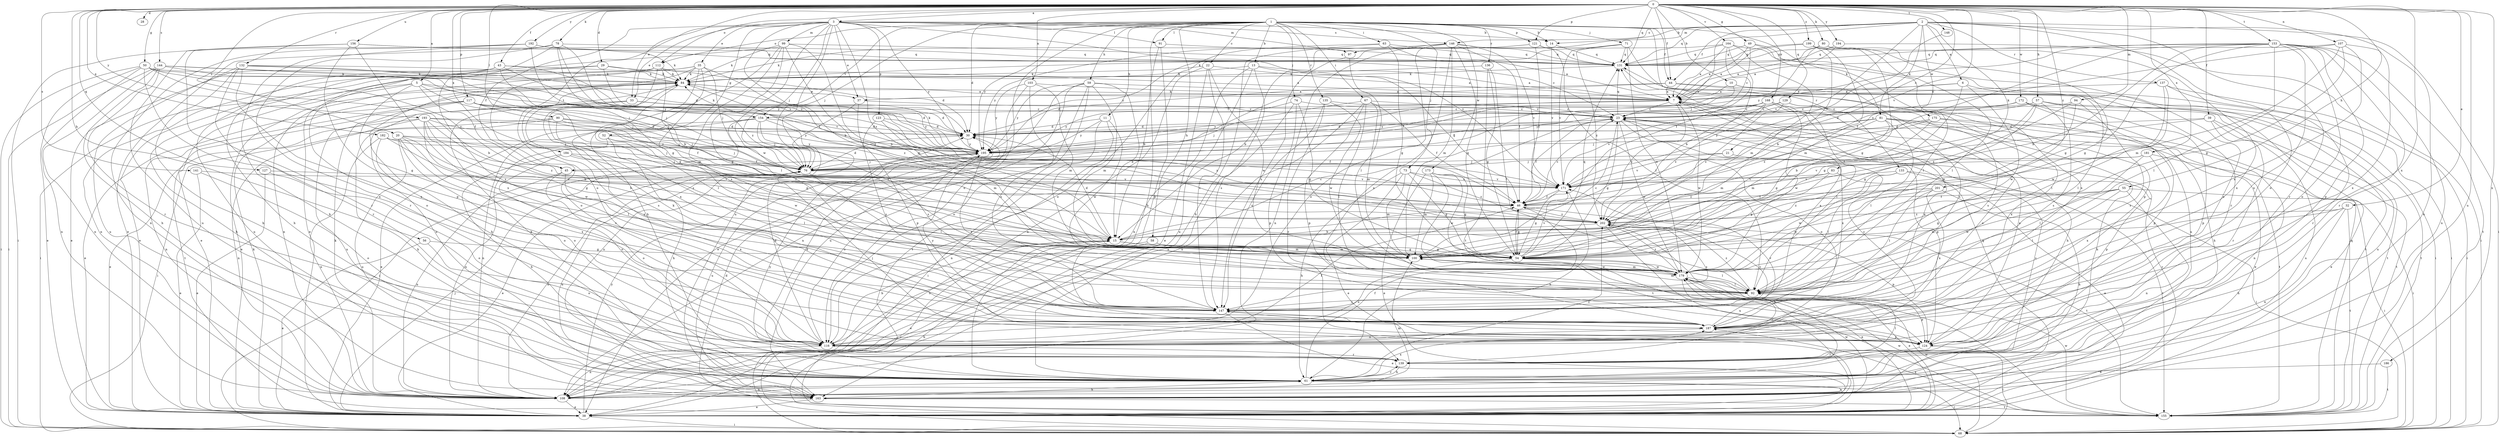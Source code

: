 strict digraph  {
0;
1;
2;
3;
5;
6;
7;
10;
11;
13;
14;
15;
20;
21;
22;
23;
28;
29;
30;
32;
33;
35;
37;
38;
39;
43;
44;
45;
46;
49;
50;
52;
54;
55;
56;
57;
58;
59;
61;
63;
67;
68;
71;
73;
74;
76;
78;
80;
81;
83;
84;
90;
91;
92;
94;
97;
99;
100;
103;
107;
108;
112;
116;
117;
121;
123;
124;
127;
129;
131;
132;
133;
135;
136;
137;
139;
141;
144;
146;
147;
148;
153;
154;
155;
156;
163;
164;
168;
171;
172;
173;
175;
179;
181;
182;
184;
186;
187;
192;
193;
194;
195;
199;
201;
202;
0 -> 3  [label=a];
0 -> 5  [label=a];
0 -> 10  [label=b];
0 -> 20  [label=c];
0 -> 21  [label=c];
0 -> 28  [label=d];
0 -> 29  [label=d];
0 -> 32  [label=e];
0 -> 33  [label=e];
0 -> 39  [label=f];
0 -> 43  [label=f];
0 -> 44  [label=f];
0 -> 49  [label=g];
0 -> 50  [label=g];
0 -> 55  [label=h];
0 -> 56  [label=h];
0 -> 57  [label=h];
0 -> 78  [label=k];
0 -> 80  [label=k];
0 -> 90  [label=l];
0 -> 94  [label=m];
0 -> 103  [label=n];
0 -> 107  [label=n];
0 -> 112  [label=o];
0 -> 117  [label=p];
0 -> 121  [label=p];
0 -> 127  [label=q];
0 -> 129  [label=q];
0 -> 131  [label=q];
0 -> 132  [label=r];
0 -> 141  [label=s];
0 -> 144  [label=s];
0 -> 148  [label=t];
0 -> 153  [label=t];
0 -> 156  [label=u];
0 -> 163  [label=u];
0 -> 164  [label=v];
0 -> 168  [label=v];
0 -> 171  [label=v];
0 -> 172  [label=w];
0 -> 181  [label=x];
0 -> 182  [label=x];
0 -> 184  [label=x];
0 -> 186  [label=x];
0 -> 187  [label=x];
0 -> 192  [label=y];
0 -> 193  [label=y];
0 -> 194  [label=y];
0 -> 199  [label=z];
0 -> 201  [label=z];
1 -> 11  [label=b];
1 -> 13  [label=b];
1 -> 14  [label=b];
1 -> 22  [label=c];
1 -> 30  [label=d];
1 -> 44  [label=f];
1 -> 58  [label=h];
1 -> 59  [label=h];
1 -> 61  [label=h];
1 -> 63  [label=i];
1 -> 67  [label=i];
1 -> 71  [label=j];
1 -> 73  [label=j];
1 -> 74  [label=j];
1 -> 76  [label=j];
1 -> 81  [label=k];
1 -> 91  [label=l];
1 -> 112  [label=o];
1 -> 116  [label=o];
1 -> 121  [label=p];
1 -> 133  [label=r];
1 -> 135  [label=r];
1 -> 136  [label=r];
1 -> 154  [label=t];
1 -> 173  [label=w];
1 -> 195  [label=y];
2 -> 6  [label=a];
2 -> 14  [label=b];
2 -> 44  [label=f];
2 -> 68  [label=i];
2 -> 81  [label=k];
2 -> 83  [label=k];
2 -> 97  [label=m];
2 -> 116  [label=o];
2 -> 131  [label=q];
2 -> 137  [label=r];
2 -> 139  [label=r];
2 -> 146  [label=s];
2 -> 163  [label=u];
2 -> 171  [label=v];
2 -> 175  [label=w];
2 -> 195  [label=y];
3 -> 14  [label=b];
3 -> 15  [label=b];
3 -> 33  [label=e];
3 -> 35  [label=e];
3 -> 37  [label=e];
3 -> 45  [label=f];
3 -> 52  [label=g];
3 -> 76  [label=j];
3 -> 91  [label=l];
3 -> 97  [label=m];
3 -> 99  [label=m];
3 -> 116  [label=o];
3 -> 123  [label=p];
3 -> 146  [label=s];
3 -> 163  [label=u];
3 -> 171  [label=v];
3 -> 179  [label=w];
3 -> 195  [label=y];
3 -> 202  [label=z];
5 -> 37  [label=e];
5 -> 45  [label=f];
5 -> 54  [label=g];
5 -> 61  [label=h];
5 -> 68  [label=i];
5 -> 76  [label=j];
5 -> 154  [label=t];
6 -> 7  [label=a];
6 -> 37  [label=e];
6 -> 54  [label=g];
6 -> 92  [label=l];
6 -> 179  [label=w];
7 -> 23  [label=c];
7 -> 61  [label=h];
7 -> 84  [label=k];
7 -> 154  [label=t];
7 -> 179  [label=w];
7 -> 195  [label=y];
7 -> 202  [label=z];
10 -> 7  [label=a];
10 -> 45  [label=f];
10 -> 68  [label=i];
10 -> 147  [label=s];
11 -> 30  [label=d];
11 -> 68  [label=i];
11 -> 108  [label=n];
11 -> 179  [label=w];
11 -> 195  [label=y];
13 -> 7  [label=a];
13 -> 46  [label=f];
13 -> 84  [label=k];
13 -> 108  [label=n];
13 -> 147  [label=s];
13 -> 163  [label=u];
14 -> 131  [label=q];
14 -> 171  [label=v];
15 -> 23  [label=c];
15 -> 30  [label=d];
15 -> 54  [label=g];
15 -> 68  [label=i];
15 -> 100  [label=m];
20 -> 76  [label=j];
20 -> 92  [label=l];
20 -> 116  [label=o];
20 -> 147  [label=s];
20 -> 163  [label=u];
20 -> 187  [label=x];
20 -> 195  [label=y];
21 -> 76  [label=j];
21 -> 124  [label=p];
21 -> 171  [label=v];
22 -> 7  [label=a];
22 -> 38  [label=e];
22 -> 84  [label=k];
22 -> 108  [label=n];
22 -> 147  [label=s];
22 -> 179  [label=w];
23 -> 30  [label=d];
23 -> 46  [label=f];
23 -> 54  [label=g];
23 -> 116  [label=o];
23 -> 124  [label=p];
23 -> 131  [label=q];
23 -> 179  [label=w];
23 -> 187  [label=x];
29 -> 7  [label=a];
29 -> 84  [label=k];
29 -> 108  [label=n];
29 -> 116  [label=o];
29 -> 195  [label=y];
30 -> 195  [label=y];
32 -> 61  [label=h];
32 -> 100  [label=m];
32 -> 108  [label=n];
32 -> 155  [label=t];
32 -> 202  [label=z];
33 -> 23  [label=c];
33 -> 30  [label=d];
33 -> 147  [label=s];
33 -> 163  [label=u];
33 -> 187  [label=x];
33 -> 195  [label=y];
35 -> 38  [label=e];
35 -> 76  [label=j];
35 -> 84  [label=k];
35 -> 100  [label=m];
35 -> 108  [label=n];
35 -> 163  [label=u];
35 -> 187  [label=x];
35 -> 202  [label=z];
37 -> 23  [label=c];
37 -> 124  [label=p];
37 -> 163  [label=u];
38 -> 23  [label=c];
38 -> 68  [label=i];
38 -> 76  [label=j];
38 -> 84  [label=k];
38 -> 131  [label=q];
38 -> 179  [label=w];
38 -> 195  [label=y];
39 -> 30  [label=d];
39 -> 46  [label=f];
39 -> 139  [label=r];
39 -> 155  [label=t];
39 -> 163  [label=u];
43 -> 38  [label=e];
43 -> 54  [label=g];
43 -> 61  [label=h];
43 -> 84  [label=k];
43 -> 163  [label=u];
43 -> 171  [label=v];
43 -> 195  [label=y];
44 -> 7  [label=a];
44 -> 30  [label=d];
44 -> 68  [label=i];
44 -> 76  [label=j];
44 -> 155  [label=t];
45 -> 108  [label=n];
45 -> 116  [label=o];
45 -> 171  [label=v];
45 -> 187  [label=x];
46 -> 23  [label=c];
46 -> 54  [label=g];
46 -> 155  [label=t];
46 -> 202  [label=z];
49 -> 7  [label=a];
49 -> 23  [label=c];
49 -> 92  [label=l];
49 -> 131  [label=q];
49 -> 139  [label=r];
50 -> 15  [label=b];
50 -> 38  [label=e];
50 -> 68  [label=i];
50 -> 76  [label=j];
50 -> 84  [label=k];
50 -> 108  [label=n];
50 -> 171  [label=v];
50 -> 187  [label=x];
52 -> 61  [label=h];
52 -> 108  [label=n];
52 -> 179  [label=w];
52 -> 195  [label=y];
52 -> 202  [label=z];
54 -> 38  [label=e];
54 -> 46  [label=f];
54 -> 92  [label=l];
54 -> 116  [label=o];
54 -> 131  [label=q];
54 -> 171  [label=v];
54 -> 179  [label=w];
55 -> 46  [label=f];
55 -> 54  [label=g];
55 -> 68  [label=i];
55 -> 92  [label=l];
55 -> 108  [label=n];
55 -> 179  [label=w];
56 -> 38  [label=e];
56 -> 54  [label=g];
56 -> 116  [label=o];
57 -> 15  [label=b];
57 -> 23  [label=c];
57 -> 30  [label=d];
57 -> 54  [label=g];
57 -> 124  [label=p];
57 -> 147  [label=s];
57 -> 155  [label=t];
57 -> 163  [label=u];
58 -> 38  [label=e];
58 -> 54  [label=g];
58 -> 100  [label=m];
58 -> 116  [label=o];
59 -> 7  [label=a];
59 -> 15  [label=b];
59 -> 38  [label=e];
59 -> 100  [label=m];
59 -> 108  [label=n];
59 -> 116  [label=o];
59 -> 155  [label=t];
59 -> 195  [label=y];
61 -> 46  [label=f];
61 -> 68  [label=i];
61 -> 84  [label=k];
61 -> 108  [label=n];
61 -> 139  [label=r];
61 -> 163  [label=u];
61 -> 187  [label=x];
61 -> 195  [label=y];
61 -> 202  [label=z];
63 -> 7  [label=a];
63 -> 54  [label=g];
63 -> 61  [label=h];
63 -> 116  [label=o];
63 -> 131  [label=q];
67 -> 23  [label=c];
67 -> 46  [label=f];
67 -> 76  [label=j];
67 -> 92  [label=l];
67 -> 100  [label=m];
67 -> 108  [label=n];
67 -> 124  [label=p];
68 -> 15  [label=b];
68 -> 179  [label=w];
71 -> 124  [label=p];
71 -> 131  [label=q];
71 -> 171  [label=v];
71 -> 179  [label=w];
71 -> 195  [label=y];
71 -> 202  [label=z];
73 -> 38  [label=e];
73 -> 54  [label=g];
73 -> 61  [label=h];
73 -> 100  [label=m];
73 -> 171  [label=v];
73 -> 202  [label=z];
74 -> 23  [label=c];
74 -> 54  [label=g];
74 -> 108  [label=n];
74 -> 124  [label=p];
74 -> 195  [label=y];
76 -> 30  [label=d];
76 -> 38  [label=e];
76 -> 92  [label=l];
76 -> 108  [label=n];
76 -> 163  [label=u];
76 -> 171  [label=v];
78 -> 15  [label=b];
78 -> 38  [label=e];
78 -> 46  [label=f];
78 -> 131  [label=q];
78 -> 139  [label=r];
78 -> 147  [label=s];
78 -> 202  [label=z];
80 -> 7  [label=a];
80 -> 54  [label=g];
80 -> 76  [label=j];
80 -> 131  [label=q];
80 -> 187  [label=x];
81 -> 30  [label=d];
81 -> 38  [label=e];
81 -> 54  [label=g];
81 -> 61  [label=h];
81 -> 92  [label=l];
81 -> 100  [label=m];
81 -> 155  [label=t];
81 -> 195  [label=y];
83 -> 54  [label=g];
83 -> 68  [label=i];
83 -> 171  [label=v];
83 -> 202  [label=z];
84 -> 7  [label=a];
84 -> 38  [label=e];
84 -> 61  [label=h];
84 -> 92  [label=l];
84 -> 202  [label=z];
90 -> 30  [label=d];
90 -> 46  [label=f];
90 -> 54  [label=g];
90 -> 61  [label=h];
90 -> 68  [label=i];
90 -> 76  [label=j];
91 -> 15  [label=b];
91 -> 124  [label=p];
91 -> 131  [label=q];
92 -> 100  [label=m];
92 -> 124  [label=p];
92 -> 147  [label=s];
92 -> 202  [label=z];
94 -> 23  [label=c];
94 -> 100  [label=m];
94 -> 147  [label=s];
94 -> 202  [label=z];
97 -> 92  [label=l];
97 -> 147  [label=s];
99 -> 15  [label=b];
99 -> 38  [label=e];
99 -> 61  [label=h];
99 -> 84  [label=k];
99 -> 92  [label=l];
99 -> 100  [label=m];
99 -> 131  [label=q];
99 -> 147  [label=s];
100 -> 23  [label=c];
100 -> 179  [label=w];
103 -> 7  [label=a];
103 -> 100  [label=m];
103 -> 147  [label=s];
103 -> 163  [label=u];
103 -> 195  [label=y];
107 -> 54  [label=g];
107 -> 100  [label=m];
107 -> 131  [label=q];
107 -> 147  [label=s];
107 -> 171  [label=v];
107 -> 187  [label=x];
108 -> 38  [label=e];
108 -> 84  [label=k];
108 -> 100  [label=m];
112 -> 30  [label=d];
112 -> 38  [label=e];
112 -> 54  [label=g];
112 -> 84  [label=k];
112 -> 116  [label=o];
112 -> 147  [label=s];
116 -> 15  [label=b];
116 -> 23  [label=c];
116 -> 30  [label=d];
116 -> 46  [label=f];
116 -> 108  [label=n];
116 -> 139  [label=r];
117 -> 23  [label=c];
117 -> 30  [label=d];
117 -> 38  [label=e];
117 -> 46  [label=f];
117 -> 108  [label=n];
117 -> 155  [label=t];
117 -> 195  [label=y];
121 -> 46  [label=f];
121 -> 84  [label=k];
121 -> 92  [label=l];
121 -> 131  [label=q];
121 -> 195  [label=y];
123 -> 30  [label=d];
123 -> 46  [label=f];
123 -> 147  [label=s];
123 -> 202  [label=z];
124 -> 7  [label=a];
124 -> 68  [label=i];
124 -> 76  [label=j];
124 -> 139  [label=r];
124 -> 147  [label=s];
127 -> 38  [label=e];
127 -> 116  [label=o];
127 -> 171  [label=v];
129 -> 23  [label=c];
129 -> 147  [label=s];
129 -> 187  [label=x];
129 -> 195  [label=y];
129 -> 202  [label=z];
131 -> 84  [label=k];
131 -> 163  [label=u];
132 -> 30  [label=d];
132 -> 61  [label=h];
132 -> 84  [label=k];
132 -> 139  [label=r];
132 -> 163  [label=u];
132 -> 187  [label=x];
132 -> 195  [label=y];
133 -> 38  [label=e];
133 -> 92  [label=l];
133 -> 155  [label=t];
133 -> 171  [label=v];
133 -> 179  [label=w];
135 -> 23  [label=c];
135 -> 139  [label=r];
135 -> 147  [label=s];
135 -> 179  [label=w];
136 -> 54  [label=g];
136 -> 84  [label=k];
136 -> 92  [label=l];
136 -> 155  [label=t];
137 -> 7  [label=a];
137 -> 68  [label=i];
137 -> 92  [label=l];
137 -> 139  [label=r];
137 -> 179  [label=w];
139 -> 30  [label=d];
139 -> 61  [label=h];
139 -> 92  [label=l];
141 -> 38  [label=e];
141 -> 116  [label=o];
141 -> 171  [label=v];
144 -> 61  [label=h];
144 -> 68  [label=i];
144 -> 76  [label=j];
144 -> 84  [label=k];
144 -> 108  [label=n];
144 -> 139  [label=r];
144 -> 195  [label=y];
146 -> 15  [label=b];
146 -> 46  [label=f];
146 -> 54  [label=g];
146 -> 100  [label=m];
146 -> 108  [label=n];
146 -> 116  [label=o];
146 -> 131  [label=q];
146 -> 171  [label=v];
146 -> 187  [label=x];
147 -> 7  [label=a];
147 -> 38  [label=e];
147 -> 187  [label=x];
147 -> 202  [label=z];
148 -> 171  [label=v];
153 -> 15  [label=b];
153 -> 46  [label=f];
153 -> 54  [label=g];
153 -> 92  [label=l];
153 -> 116  [label=o];
153 -> 124  [label=p];
153 -> 131  [label=q];
153 -> 139  [label=r];
153 -> 155  [label=t];
153 -> 163  [label=u];
153 -> 187  [label=x];
153 -> 195  [label=y];
154 -> 30  [label=d];
154 -> 38  [label=e];
154 -> 68  [label=i];
154 -> 76  [label=j];
154 -> 84  [label=k];
154 -> 100  [label=m];
154 -> 108  [label=n];
154 -> 147  [label=s];
155 -> 30  [label=d];
155 -> 131  [label=q];
155 -> 179  [label=w];
155 -> 187  [label=x];
156 -> 84  [label=k];
156 -> 124  [label=p];
156 -> 131  [label=q];
156 -> 139  [label=r];
156 -> 163  [label=u];
156 -> 187  [label=x];
163 -> 23  [label=c];
163 -> 38  [label=e];
163 -> 61  [label=h];
163 -> 155  [label=t];
163 -> 179  [label=w];
164 -> 7  [label=a];
164 -> 15  [label=b];
164 -> 46  [label=f];
164 -> 84  [label=k];
164 -> 100  [label=m];
164 -> 131  [label=q];
164 -> 187  [label=x];
168 -> 23  [label=c];
168 -> 76  [label=j];
168 -> 92  [label=l];
168 -> 116  [label=o];
168 -> 171  [label=v];
168 -> 179  [label=w];
168 -> 195  [label=y];
168 -> 202  [label=z];
171 -> 46  [label=f];
171 -> 54  [label=g];
171 -> 61  [label=h];
172 -> 23  [label=c];
172 -> 61  [label=h];
172 -> 124  [label=p];
172 -> 155  [label=t];
172 -> 202  [label=z];
173 -> 38  [label=e];
173 -> 54  [label=g];
173 -> 100  [label=m];
173 -> 155  [label=t];
173 -> 171  [label=v];
173 -> 179  [label=w];
175 -> 30  [label=d];
175 -> 38  [label=e];
175 -> 76  [label=j];
175 -> 100  [label=m];
175 -> 108  [label=n];
179 -> 38  [label=e];
179 -> 92  [label=l];
179 -> 100  [label=m];
179 -> 139  [label=r];
179 -> 202  [label=z];
181 -> 68  [label=i];
181 -> 76  [label=j];
181 -> 92  [label=l];
181 -> 171  [label=v];
181 -> 187  [label=x];
182 -> 15  [label=b];
182 -> 76  [label=j];
182 -> 108  [label=n];
182 -> 116  [label=o];
182 -> 195  [label=y];
184 -> 46  [label=f];
184 -> 61  [label=h];
184 -> 76  [label=j];
184 -> 92  [label=l];
184 -> 116  [label=o];
186 -> 61  [label=h];
186 -> 155  [label=t];
187 -> 7  [label=a];
187 -> 84  [label=k];
187 -> 116  [label=o];
187 -> 124  [label=p];
187 -> 171  [label=v];
187 -> 195  [label=y];
192 -> 23  [label=c];
192 -> 54  [label=g];
192 -> 61  [label=h];
192 -> 68  [label=i];
192 -> 108  [label=n];
192 -> 131  [label=q];
193 -> 15  [label=b];
193 -> 30  [label=d];
193 -> 38  [label=e];
193 -> 54  [label=g];
193 -> 76  [label=j];
193 -> 108  [label=n];
193 -> 179  [label=w];
193 -> 195  [label=y];
193 -> 202  [label=z];
194 -> 7  [label=a];
194 -> 68  [label=i];
194 -> 131  [label=q];
195 -> 76  [label=j];
195 -> 84  [label=k];
195 -> 116  [label=o];
195 -> 147  [label=s];
195 -> 163  [label=u];
199 -> 7  [label=a];
199 -> 15  [label=b];
199 -> 54  [label=g];
199 -> 92  [label=l];
199 -> 100  [label=m];
199 -> 116  [label=o];
199 -> 131  [label=q];
201 -> 46  [label=f];
201 -> 61  [label=h];
201 -> 92  [label=l];
201 -> 179  [label=w];
201 -> 187  [label=x];
201 -> 202  [label=z];
202 -> 15  [label=b];
202 -> 61  [label=h];
202 -> 124  [label=p];
202 -> 147  [label=s];
202 -> 163  [label=u];
}
